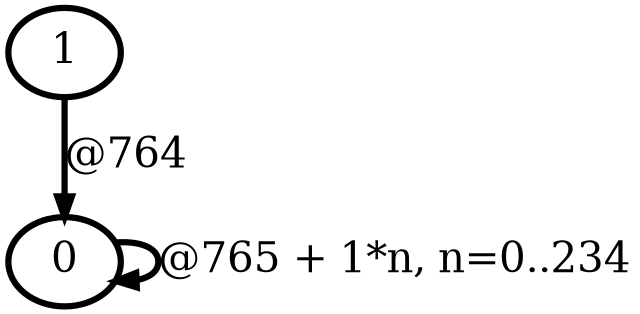 digraph G {
        node [style=rounded, penwidth=3, fontsize=20, shape=oval];
        "1" -> "0" [label="@764", color=black,arrowsize=1,style=bold,penwidth=3,fontsize=20];
"0" -> "0" [label="@765 + 1*n, n=0..234", color=black,arrowsize=1,style=bold,penwidth=3,fontsize=20];
}
